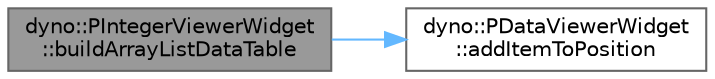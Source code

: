 digraph "dyno::PIntegerViewerWidget::buildArrayListDataTable"
{
 // LATEX_PDF_SIZE
  bgcolor="transparent";
  edge [fontname=Helvetica,fontsize=10,labelfontname=Helvetica,labelfontsize=10];
  node [fontname=Helvetica,fontsize=10,shape=box,height=0.2,width=0.4];
  rankdir="LR";
  Node1 [id="Node000001",label="dyno::PIntegerViewerWidget\l::buildArrayListDataTable",height=0.2,width=0.4,color="gray40", fillcolor="grey60", style="filled", fontcolor="black",tooltip=" "];
  Node1 -> Node2 [id="edge1_Node000001_Node000002",color="steelblue1",style="solid",tooltip=" "];
  Node2 [id="Node000002",label="dyno::PDataViewerWidget\l::addItemToPosition",height=0.2,width=0.4,color="grey40", fillcolor="white", style="filled",URL="$classdyno_1_1_p_data_viewer_widget.html#ad0aa4f2c4226c40b70a2cfa3318620b1",tooltip=" "];
}
